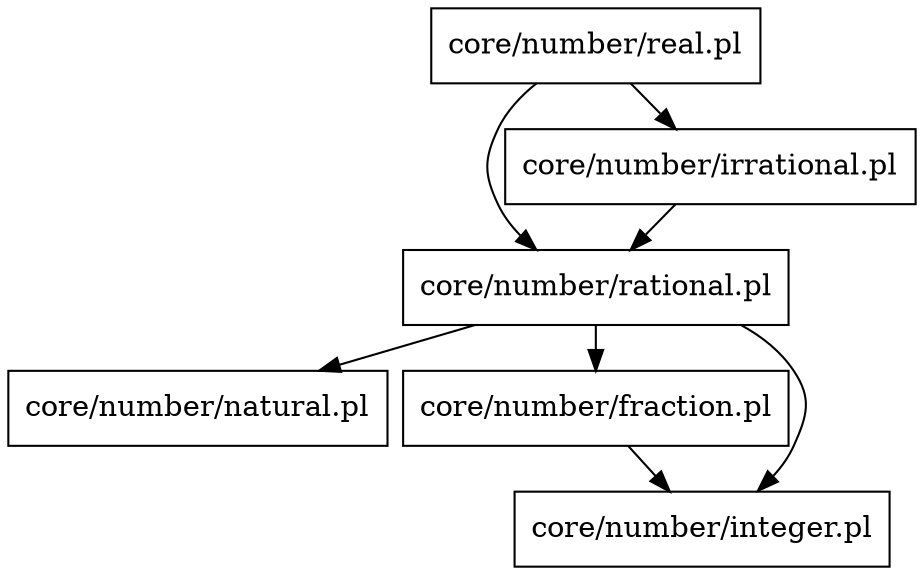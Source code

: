 digraph file_graph {
node [shape=rectangle]
nodesep = 0.1
ranksep = 0.3
"core/number/real.pl" -> "core/number/rational.pl"
"core/number/real.pl" -> "core/number/irrational.pl"
"core/number/rational.pl" -> "core/number/natural.pl"
"core/number/rational.pl" -> "core/number/fraction.pl"
"core/number/rational.pl" -> "core/number/integer.pl"
"core/number/irrational.pl" -> "core/number/rational.pl"
"core/number/fraction.pl" -> "core/number/integer.pl"
}
